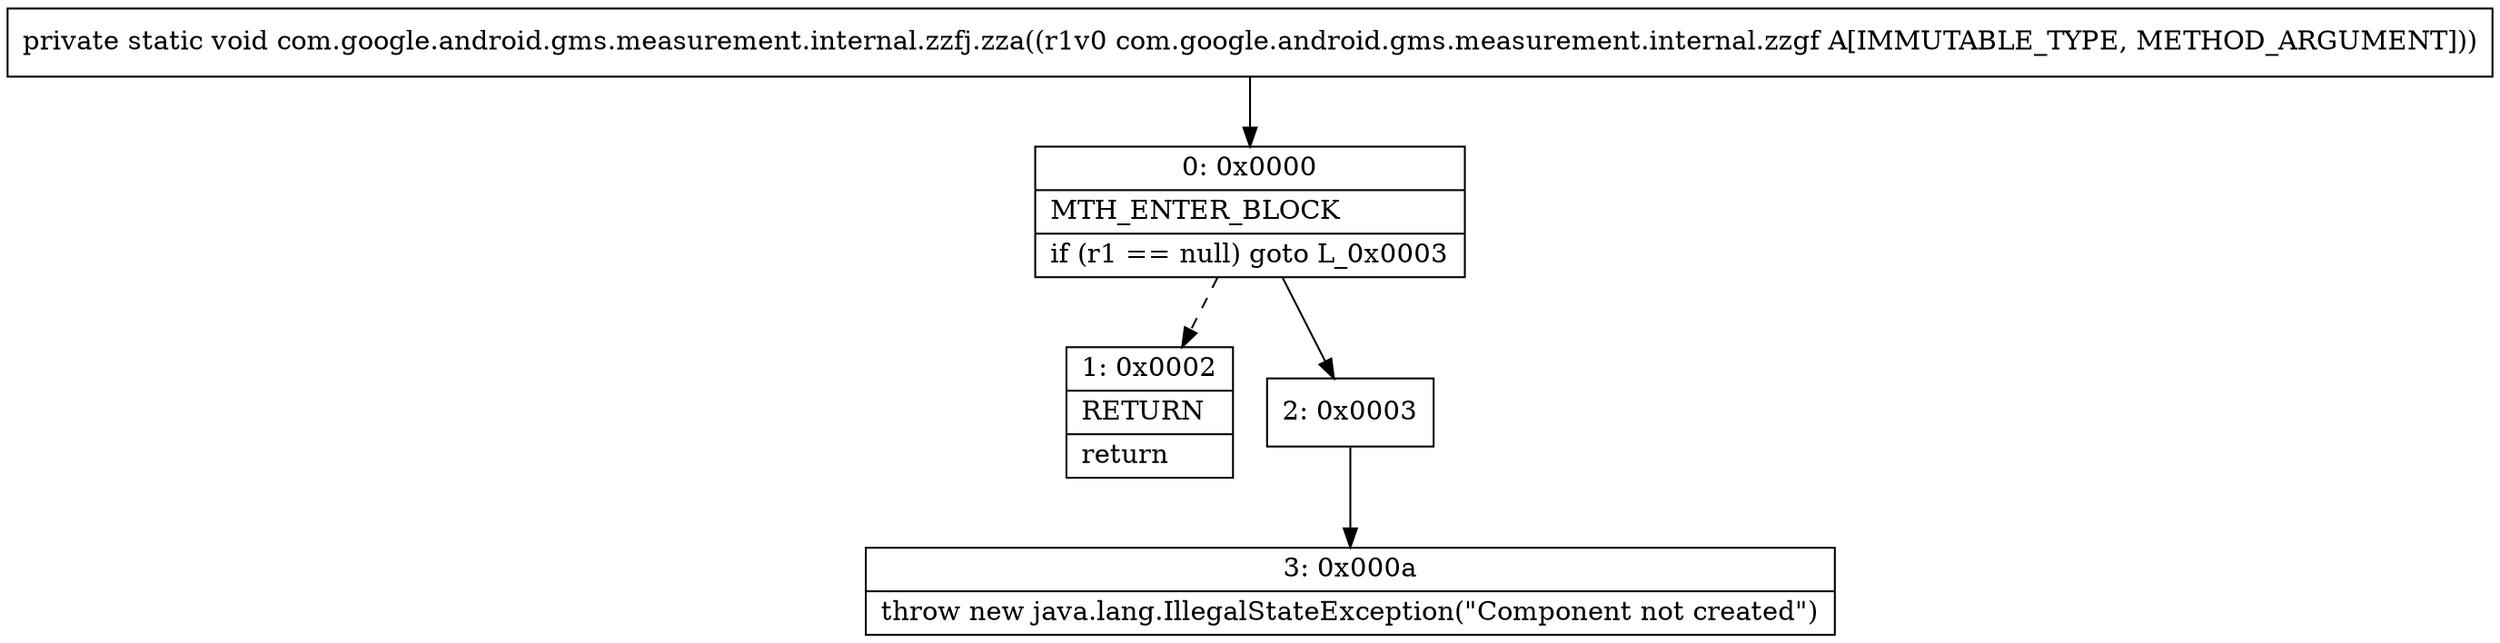 digraph "CFG forcom.google.android.gms.measurement.internal.zzfj.zza(Lcom\/google\/android\/gms\/measurement\/internal\/zzgf;)V" {
Node_0 [shape=record,label="{0\:\ 0x0000|MTH_ENTER_BLOCK\l|if (r1 == null) goto L_0x0003\l}"];
Node_1 [shape=record,label="{1\:\ 0x0002|RETURN\l|return\l}"];
Node_2 [shape=record,label="{2\:\ 0x0003}"];
Node_3 [shape=record,label="{3\:\ 0x000a|throw new java.lang.IllegalStateException(\"Component not created\")\l}"];
MethodNode[shape=record,label="{private static void com.google.android.gms.measurement.internal.zzfj.zza((r1v0 com.google.android.gms.measurement.internal.zzgf A[IMMUTABLE_TYPE, METHOD_ARGUMENT])) }"];
MethodNode -> Node_0;
Node_0 -> Node_1[style=dashed];
Node_0 -> Node_2;
Node_2 -> Node_3;
}

